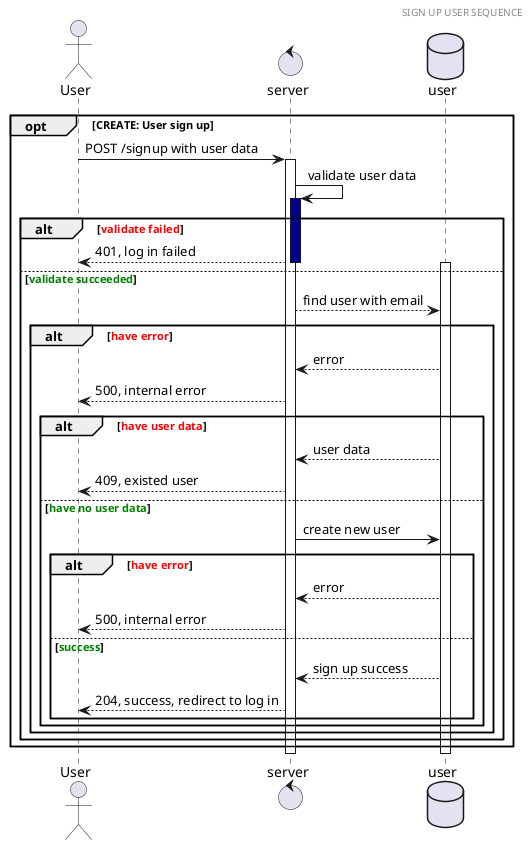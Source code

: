 @startuml signup user sequence

header SIGN UP USER SEQUENCE
actor User 
control server
database user

opt CREATE: User sign up
  User -> server: POST /signup with user data
  activate server
    server -> server: validate user data
    activate server #DarkBlue
      alt <font color=red>validate failed</font>
        server --> User: 401, log in failed
        deactivate server
      else <font color=green>validate succeeded</font>
        activate user
        server --> user:find user with email
      alt <font color=red>have error</font>
        user --> server: error
        server --> User: 500, internal error
        alt <font color=red>have user data</font>
        user --> server: user data
        server --> User: 409, existed user
      else <font color=green>have no user data</font>
          server -> user: create new user
          alt <font color=red>have error</font>
            user --> server: error
            server --> User: 500, internal error
          else <font color=green>success</font>
            user --> server: sign up success
            server --> User: 204, success, redirect to log in
          end
        end
      end
    end
  end
    deactivate user
    deactivate server



@enduml